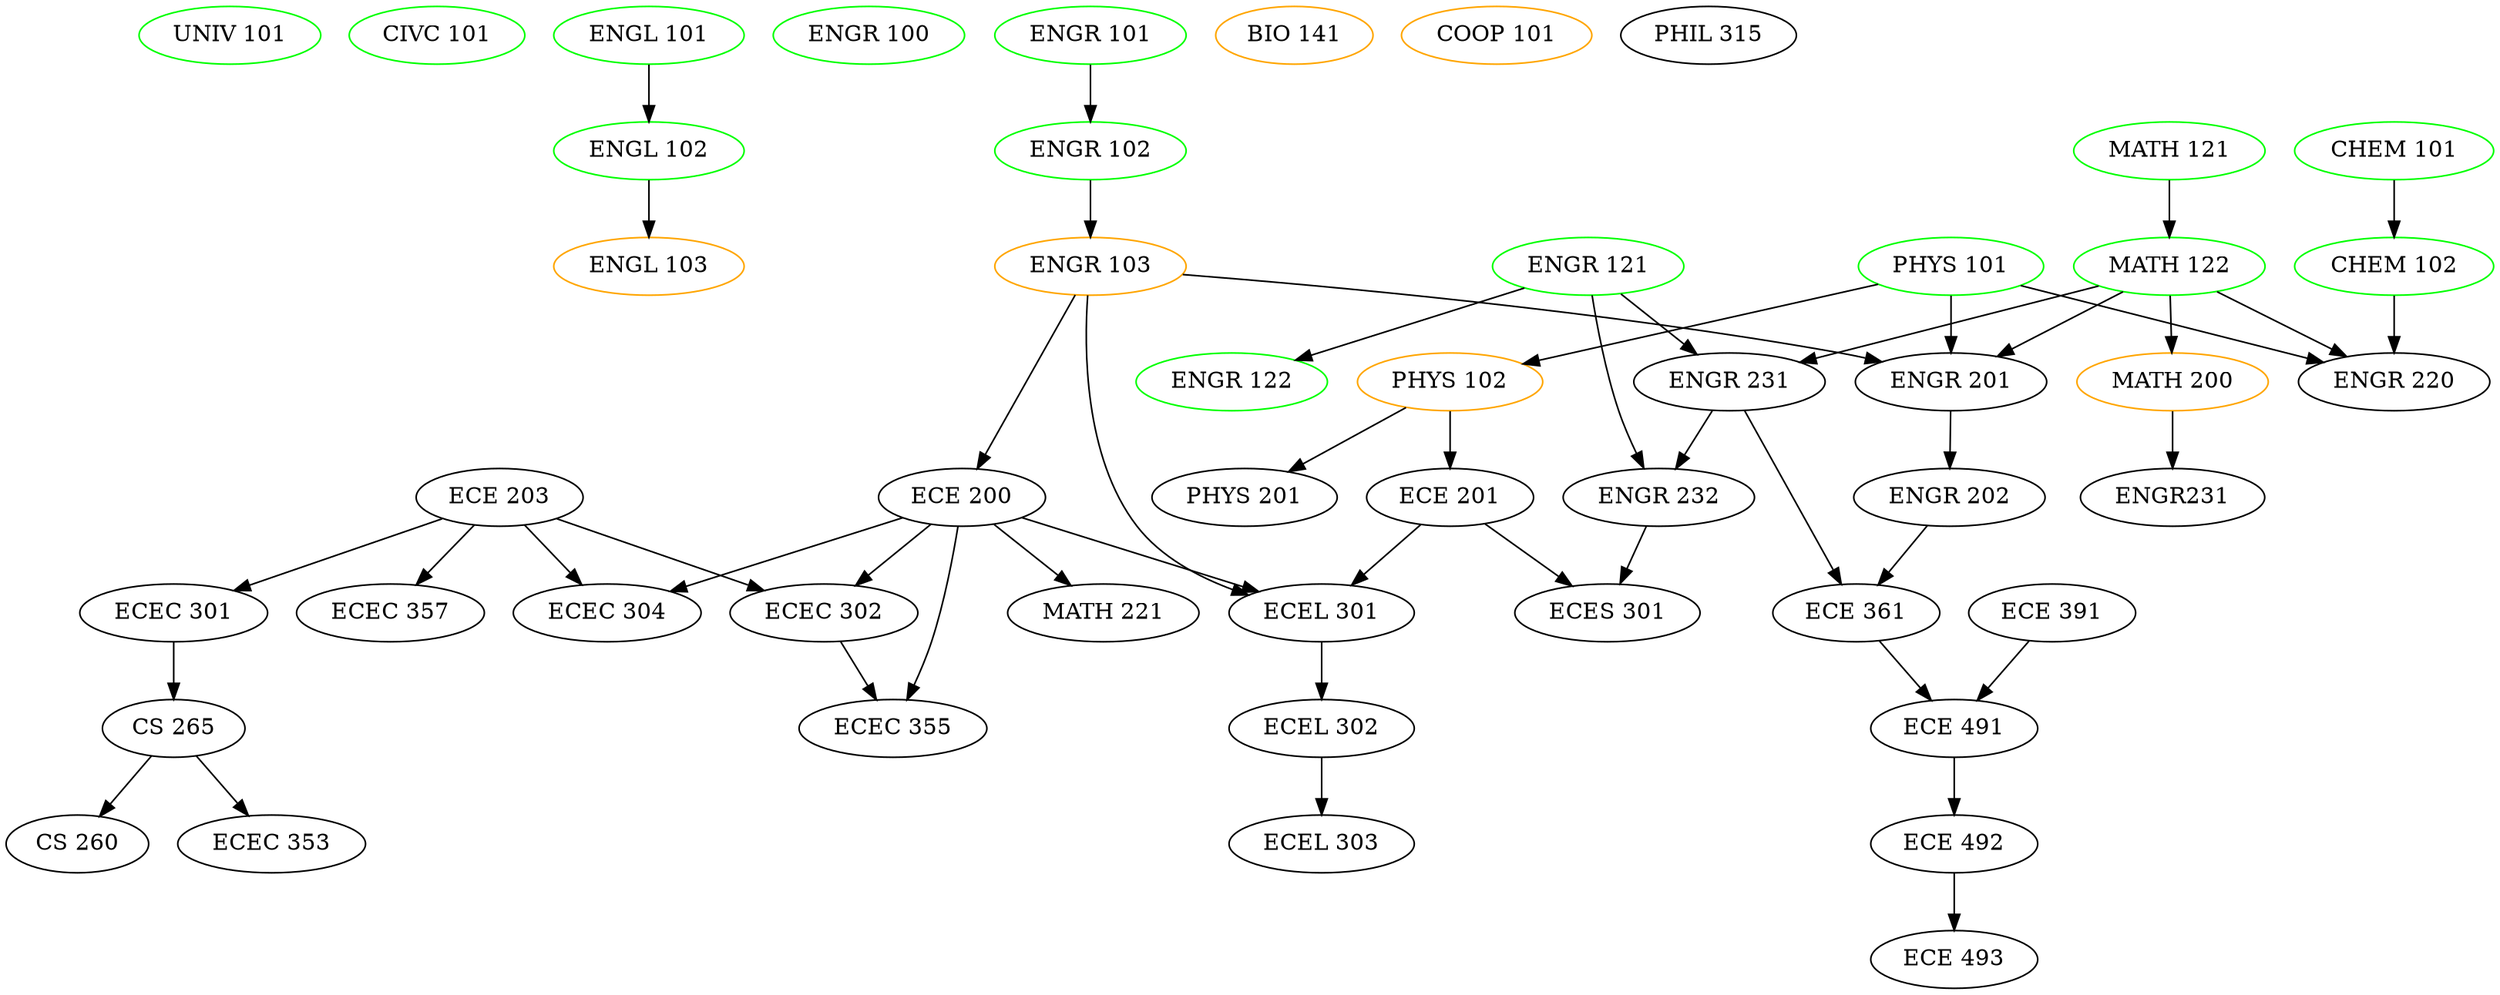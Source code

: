 digraph Classes {

  { node [color=green]
    "UNIV 101"
    "CIVC 101"
    "ENGL 101" -> "ENGL 102"
    "ENGR 100"
    "ENGR 101" -> "ENGR 102"
    "ENGR 121" -> "ENGR 122"
    "MATH 121" -> "MATH 122"
    "CHEM 101" -> "CHEM 102"
    "PHYS 101"
  }

  { node [color=orange]
    "ENGL 102" -> "ENGL 103"
    "ENGR 102" -> "ENGR 103"
    "PHYS 101" -> "PHYS 102"
    "MATH 122" -> "MATH 200"
    "BIO 141"
    "COOP 101"
  }

  "PHIL 315"
  "PHYS 102" -> "PHYS 201"
  "PHYS 102" -> "ECE 201"
  "MATH 200" -> "ENGR231"
  "ENGR 103" -> "ECE 200" -> "MATH 221"
  "ECE 203"
  {"MATH 122" "PHYS 101" "ENGR 103"} -> "ENGR 201" -> "ENGR 202"
  {"CHEM 102" "MATH 122" "PHYS 101"} -> "ENGR 220"
  {"MATH 122" "ENGR 121"} -> "ENGR 231"
  {"ENGR 231" "ENGR 121"} -> "ENGR 232"

  // Professional Requirements
  "ECE 203" -> "ECEC 301" -> "CS 265" -> "CS 260"
  {"ENGR 202" "ENGR 231"} -> "ECE 361"
  {"ECE 391" "ECE 361"} -> "ECE 491" -> "ECE 492" -> "ECE 493"
  {"ECE 203" "ECE 200"} -> "ECEC 302"
  {"ECE 200" "ECE 203"} -> "ECEC 304"
  "CS 265" -> "ECEC 353"
  {"ECE 200" "ECEC 302"} -> "ECEC 355"
  "ECE 203" -> "ECEC 357"
  {"ENGR 103" "ECE 200" "ECE 201"} -> "ECEL 301" -> "ECEL 302" -> "ECEL 303"
  {"ENGR 232" "ECE 201"} -> "ECES 301"
}
